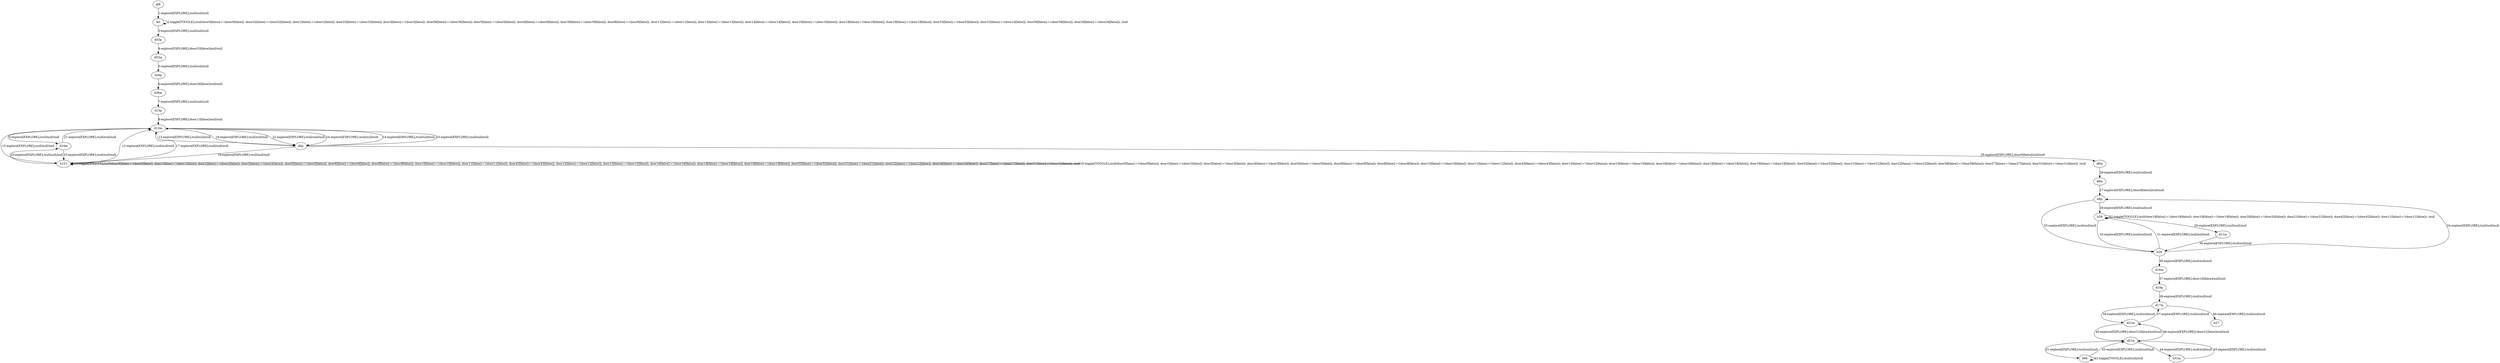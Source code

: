 # Total number of goals covered by this test: 1
# d21m --> d17m

digraph g {
"gf8" -> "b0" [label = "1-explore[EXPLORE];/null/null/null"];
"b0" -> "b0" [label = "2-toggle[TOGGLE];/null/door0[false]:=!(door0[false]); door32[false]:=!(door32[false]); door1[false]:=!(door1[false]); door33[false]:=!(door33[false]); door3[false]:=!(door3[false]); door36[false]:=!(door36[false]); door5[false]:=!(door5[false]); door6[false]:=!(door6[false]); door39[false]:=!(door39[false]); door8[false]:=!(door8[false]); door11[false]:=!(door11[false]); door13[false]:=!(door13[false]); door14[false]:=!(door14[false]); door16[false]:=!(door16[false]); door18[false]:=!(door18[false]); door19[false]:=!(door19[false]); door53[false]:=!(door53[false]); door23[false]:=!(door23[false]); door56[false]:=!(door56[false]); door26[false]:=!(door26[false]); /null"];
"b0" -> "d53p" [label = "3-explore[EXPLORE];/null/null/null"];
"d53p" -> "d53m" [label = "4-explore[EXPLORE];/door53[false]/null/null"];
"d53m" -> "d26p" [label = "5-explore[EXPLORE];/null/null/null"];
"d26p" -> "d26m" [label = "6-explore[EXPLORE];/door26[false]/null/null"];
"d26m" -> "d13p" [label = "7-explore[EXPLORE];/null/null/null"];
"d13p" -> "d13m" [label = "8-explore[EXPLORE];/door13[false]/null/null"];
"d13m" -> "d10m" [label = "9-explore[EXPLORE];/null/null/null"];
"d10m" -> "b121" [label = "10-explore[EXPLORE];/null/null/null"];
"b121" -> "b121" [label = "11-toggle[TOGGLE];/null/door0[false]:=!(door0[false]); door1[false]:=!(door1[false]); door2[false]:=!(door2[false]); door3[false]:=!(door3[false]); door5[false]:=!(door5[false]); door6[false]:=!(door6[false]); door8[false]:=!(door8[false]); door10[false]:=!(door10[false]); door11[false]:=!(door11[false]); door43[false]:=!(door43[false]); door12[false]:=!(door12[false]); door15[false]:=!(door15[false]); door16[false]:=!(door16[false]); door18[false]:=!(door18[false]); door19[false]:=!(door19[false]); door52[false]:=!(door52[false]); door21[false]:=!(door21[false]); door22[false]:=!(door22[false]); door58[false]:=!(door58[false]); door27[false]:=!(door27[false]); door31[false]:=!(door31[false]); /null"];
"b121" -> "d13m" [label = "12-explore[EXPLORE];/null/null/null"];
"d13m" -> "d6p" [label = "13-explore[EXPLORE];/null/null/null"];
"d6p" -> "d13m" [label = "14-explore[EXPLORE];/null/null/null"];
"d13m" -> "b121" [label = "15-explore[EXPLORE];/null/null/null"];
"b121" -> "b121" [label = "16-toggle[TOGGLE];/null/door0[false]:=!(door0[false]); door1[false]:=!(door1[false]); door2[false]:=!(door2[false]); door3[false]:=!(door3[false]); door5[false]:=!(door5[false]); door6[false]:=!(door6[false]); door8[false]:=!(door8[false]); door10[false]:=!(door10[false]); door11[false]:=!(door11[false]); door43[false]:=!(door43[false]); door12[false]:=!(door12[false]); door15[false]:=!(door15[false]); door16[false]:=!(door16[false]); door18[false]:=!(door18[false]); door19[false]:=!(door19[false]); door52[false]:=!(door52[false]); door21[false]:=!(door21[false]); door22[false]:=!(door22[false]); door58[false]:=!(door58[false]); door27[false]:=!(door27[false]); door31[false]:=!(door31[false]); /null"];
"b121" -> "d13m" [label = "17-explore[EXPLORE];/null/null/null"];
"d13m" -> "d6p" [label = "18-explore[EXPLORE];/null/null/null"];
"d6p" -> "b121" [label = "19-explore[EXPLORE];/null/null/null"];
"b121" -> "d10m" [label = "20-explore[EXPLORE];/null/null/null"];
"d10m" -> "d13m" [label = "21-explore[EXPLORE];/null/null/null"];
"d13m" -> "d6p" [label = "22-explore[EXPLORE];/null/null/null"];
"d6p" -> "d13m" [label = "23-explore[EXPLORE];/null/null/null"];
"d13m" -> "d6p" [label = "24-explore[EXPLORE];/null/null/null"];
"d6p" -> "d6m" [label = "25-explore[EXPLORE];/door6[false]/null/null"];
"d6m" -> "d8m" [label = "26-explore[EXPLORE];/null/null/null"];
"d8m" -> "d8p" [label = "27-explore[EXPLORE];/door8[false]/null/null"];
"d8p" -> "b28" [label = "28-explore[EXPLORE];/null/null/null"];
"b28" -> "d11m" [label = "29-explore[EXPLORE];/null/null/null"];
"d11m" -> "b29" [label = "30-explore[EXPLORE];/null/null/null"];
"b29" -> "b28" [label = "31-explore[EXPLORE];/null/null/null"];
"b28" -> "b28" [label = "32-toggle[TOGGLE];/null/door18[false]:=!(door18[false]); door19[false]:=!(door19[false]); door20[false]:=!(door20[false]); door21[false]:=!(door21[false]); door42[false]:=!(door42[false]); door11[false]:=!(door11[false]); /null"];
"b28" -> "b29" [label = "33-explore[EXPLORE];/null/null/null"];
"b29" -> "d8p" [label = "34-explore[EXPLORE];/null/null/null"];
"d8p" -> "b29" [label = "35-explore[EXPLORE];/null/null/null"];
"b29" -> "d16m" [label = "36-explore[EXPLORE];/null/null/null"];
"d16m" -> "d16p" [label = "37-explore[EXPLORE];/door16[false]/null/null"];
"d16p" -> "d17m" [label = "38-explore[EXPLORE];/null/null/null"];
"d17m" -> "d21m" [label = "39-explore[EXPLORE];/null/null/null"];
"d21m" -> "d21p" [label = "40-explore[EXPLORE];/door21[false]/null/null"];
"d21p" -> "b96" [label = "41-explore[EXPLORE];/null/null/null"];
"b96" -> "b96" [label = "42-toggle[TOGGLE];/null/null/null"];
"b96" -> "d21p" [label = "43-explore[EXPLORE];/null/null/null"];
"d21p" -> "d31m" [label = "44-explore[EXPLORE];/null/null/null"];
"d31m" -> "d21p" [label = "45-explore[EXPLORE];/null/null/null"];
"d21p" -> "d21m" [label = "46-explore[EXPLORE];/door21[false]/null/null"];
"d21m" -> "d17m" [label = "47-explore[EXPLORE];/null/null/null"];
"d17m" -> "b27" [label = "48-explore[EXPLORE];/null/null/null"];
}